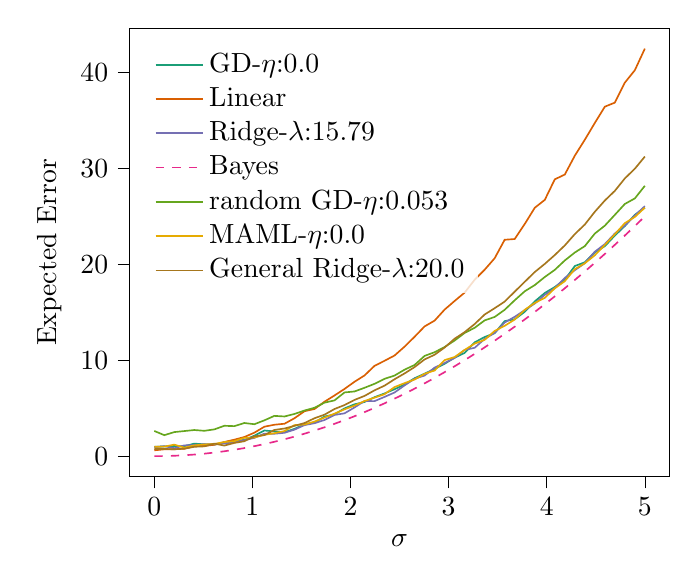 % This file was created with tikzplotlib v0.10.1.
\begin{tikzpicture}

\definecolor{chocolate217952}{RGB}{217,95,2}
\definecolor{darkcyan27158119}{RGB}{27,158,119}
\definecolor{darkgoldenrod16611829}{RGB}{166,118,29}
\definecolor{darkgray176}{RGB}{176,176,176}
\definecolor{deeppink23141138}{RGB}{231,41,138}
\definecolor{lightslategray117112179}{RGB}{117,112,179}
\definecolor{olivedrab10216630}{RGB}{102,166,30}
\definecolor{orange2301712}{RGB}{230,171,2}

\begin{axis}[
legend cell align={left},
legend style={
  fill opacity=0.8,
  draw opacity=1,
  text opacity=1,
  at={(0.03,0.97)},
  anchor=north west,
  draw=none
},
tick align=outside,
tick pos=left,
x grid style={darkgray176},
xlabel={\(\displaystyle \sigma\)},
xmin=-0.25, xmax=5.25,
xtick style={color=black},
y grid style={darkgray176},
ylabel={Expected Error},
ymin=-2.124, ymax=44.604,
ytick style={color=black}
]
\addplot [semithick, darkcyan27158119]
table {%
0 0.971
0.102 1.017
0.204 1.055
0.306 1.035
0.408 1.307
0.51 1.236
0.612 1.204
0.714 1.439
0.816 1.66
0.918 1.68
1.02 2.136
1.122 2.675
1.224 2.576
1.327 2.505
1.429 2.845
1.531 3.316
1.633 3.505
1.735 4.13
1.837 4.353
1.939 4.979
2.041 5.405
2.143 5.643
2.245 6.147
2.347 6.537
2.449 6.977
2.551 7.468
2.653 8.123
2.755 8.598
2.857 9.091
2.959 9.629
3.061 10.26
3.163 10.762
3.265 11.861
3.367 12.419
3.469 12.816
3.571 14.075
3.673 14.262
3.776 15.047
3.878 16.132
3.98 17.01
4.082 17.63
4.184 18.401
4.286 19.817
4.388 20.207
4.49 21.247
4.592 21.883
4.694 22.991
4.796 23.988
4.898 25.159
5 25.906
};
\addlegendentry{GD-$\eta$:0.0}
\addplot [semithick, chocolate217952]
table {%
0 0.61
0.102 0.712
0.204 0.722
0.306 0.777
0.408 1.037
0.51 1.071
0.612 1.184
0.714 1.472
0.816 1.718
0.918 1.996
1.02 2.448
1.122 3.069
1.224 3.276
1.327 3.379
1.429 3.954
1.531 4.683
1.633 4.915
1.735 5.675
1.837 6.328
1.939 7.008
2.041 7.756
2.143 8.414
2.245 9.416
2.347 9.942
2.449 10.492
2.551 11.416
2.653 12.444
2.755 13.523
2.857 14.128
2.959 15.276
3.061 16.176
3.163 17.044
3.265 18.384
3.367 19.43
3.469 20.627
3.571 22.554
3.673 22.632
3.776 24.202
3.878 25.891
3.98 26.711
4.082 28.853
4.184 29.352
4.286 31.319
4.388 32.981
4.49 34.73
4.592 36.426
4.694 36.849
4.796 38.932
4.898 40.229
5 42.48
};
\addlegendentry{Linear}
\addplot [semithick, lightslategray117112179]
table {%
0 0.942
0.102 1.037
0.204 0.829
0.306 1.123
0.408 1.16
0.51 1.253
0.612 1.228
0.714 1.316
0.816 1.448
0.918 1.673
1.02 1.904
1.122 2.349
1.224 2.336
1.327 2.435
1.429 2.763
1.531 3.236
1.633 3.435
1.735 3.772
1.837 4.295
1.939 4.463
2.041 5.079
2.143 5.75
2.245 5.737
2.347 6.177
2.449 6.638
2.551 7.376
2.653 8.069
2.755 8.402
2.857 9.231
2.959 9.709
3.061 10.242
3.163 11.07
3.265 11.293
3.367 12.22
3.469 12.846
3.571 13.93
3.673 14.523
3.776 15.225
3.878 15.908
3.98 16.816
4.082 17.517
4.184 18.578
4.286 19.385
4.388 20.111
4.49 21.309
4.592 22.101
4.694 23.207
4.796 24.036
4.898 25.083
5 26.061
};
\addlegendentry{Ridge-$\lambda$:15.79}
\addplot [semithick, deeppink23141138, dashed]
table {%
0 0
0.102 0.01
0.204 0.042
0.306 0.094
0.408 0.167
0.51 0.26
0.612 0.375
0.714 0.51
0.816 0.666
0.918 0.843
1.02 1.041
1.122 1.26
1.224 1.499
1.327 1.759
1.429 2.04
1.531 2.342
1.633 2.665
1.735 3.009
1.837 3.373
1.939 3.758
2.041 4.164
2.143 4.591
2.245 5.038
2.347 5.507
2.449 5.996
2.551 6.506
2.653 7.037
2.755 7.589
2.857 8.161
2.959 8.755
3.061 9.369
3.163 10.004
3.265 10.66
3.367 11.337
3.469 12.034
3.571 12.752
3.673 13.491
3.776 14.251
3.878 15.032
3.98 15.834
4.082 16.656
4.184 17.499
4.286 18.363
4.388 19.248
4.49 20.154
4.592 21.08
4.694 22.028
4.796 22.996
4.898 23.985
5 24.995
};
\addlegendentry{Bayes}
\addplot [semithick, olivedrab10216630]
table {%
0 2.627
0.102 2.188
0.204 2.509
0.306 2.616
0.408 2.725
0.51 2.642
0.612 2.79
0.714 3.167
0.816 3.128
0.918 3.456
1.02 3.329
1.122 3.734
1.224 4.199
1.327 4.137
1.429 4.4
1.531 4.757
1.633 5.045
1.735 5.575
1.837 5.814
1.939 6.643
2.041 6.744
2.143 7.128
2.245 7.542
2.347 8.061
2.449 8.402
2.551 9.015
2.653 9.505
2.755 10.451
2.857 10.835
2.959 11.378
3.061 12.05
3.163 12.84
3.265 13.377
3.367 14.152
3.469 14.508
3.571 15.253
3.673 16.246
3.776 17.187
3.878 17.832
3.98 18.674
4.082 19.418
4.184 20.399
4.286 21.224
4.388 21.895
4.49 23.201
4.592 24.026
4.694 25.152
4.796 26.288
4.898 26.865
5 28.18
};
\addlegendentry{random GD-$\eta$:0.053}
\addplot [semithick, orange2301712]
table {%
0 0.981
0.102 0.993
0.204 1.204
0.306 0.887
0.408 1.121
0.51 1.219
0.612 1.275
0.714 1.469
0.816 1.57
0.918 1.908
1.02 1.945
1.122 2.218
1.224 2.392
1.327 2.619
1.429 3.237
1.531 3.298
1.633 3.606
1.735 4.019
1.837 4.433
1.939 4.879
2.041 5.273
2.143 5.747
2.245 6.095
2.347 6.458
2.449 7.201
2.551 7.613
2.653 7.987
2.755 8.582
2.857 8.927
2.959 10.012
3.061 10.333
3.163 11.073
3.265 11.731
3.367 12.122
3.469 13.053
3.571 13.585
3.673 14.237
3.776 15.26
3.878 15.967
3.98 16.5
4.082 17.489
4.184 18.237
4.286 19.493
4.388 20.101
4.49 20.939
4.592 22.013
4.694 23.132
4.796 24.289
4.898 24.933
5 25.903
};
\addlegendentry{MAML-$\eta$:0.0}
\addplot [semithick, darkgoldenrod16611829]
table {%
0 0.742
0.102 0.751
0.204 0.715
0.306 0.777
0.408 0.977
0.51 1.02
0.612 1.308
0.714 1.103
0.816 1.379
0.918 1.557
1.02 2.065
1.122 2.198
1.224 2.73
1.327 2.882
1.429 3.157
1.531 3.452
1.633 3.953
1.735 4.325
1.837 4.915
1.939 5.327
2.041 5.863
2.143 6.28
2.245 6.862
2.347 7.35
2.449 8.019
2.551 8.624
2.653 9.284
2.755 10.084
2.857 10.571
2.959 11.32
3.061 12.239
3.163 12.929
3.265 13.767
3.367 14.764
3.469 15.42
3.571 16.11
3.673 17.142
3.776 18.176
3.878 19.192
3.98 20.04
4.082 20.963
4.184 21.965
4.286 23.143
4.388 24.143
4.49 25.474
4.592 26.646
4.694 27.652
4.796 28.949
4.898 29.96
5 31.229
};
\addlegendentry{General Ridge-$\lambda$:20.0}
\end{axis}

\end{tikzpicture}
